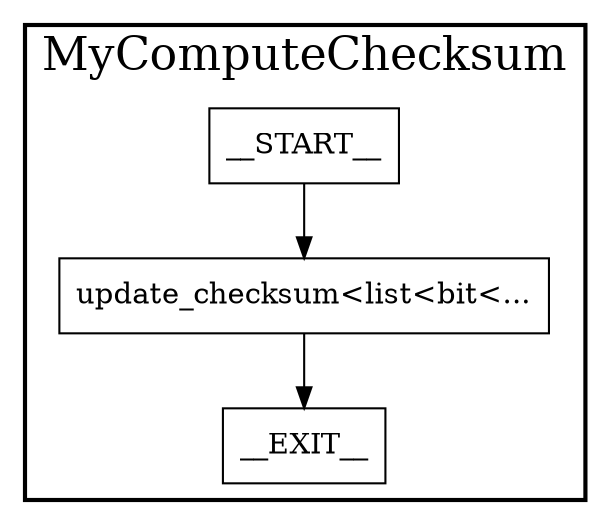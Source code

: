 digraph MyComputeChecksum {
subgraph cluster {
graph [
fontsize="22pt", label=MyComputeChecksum, style=bold];
0[label=__START__, margin="", shape=rectangle, style=solid];
1[label=__EXIT__, margin="", shape=rectangle, style=solid];
2[label="update_checksum<list<bit<...", margin="", shape=rectangle, style=solid];
0 -> 2[label=""];
2 -> 1[label=""];
}
}
